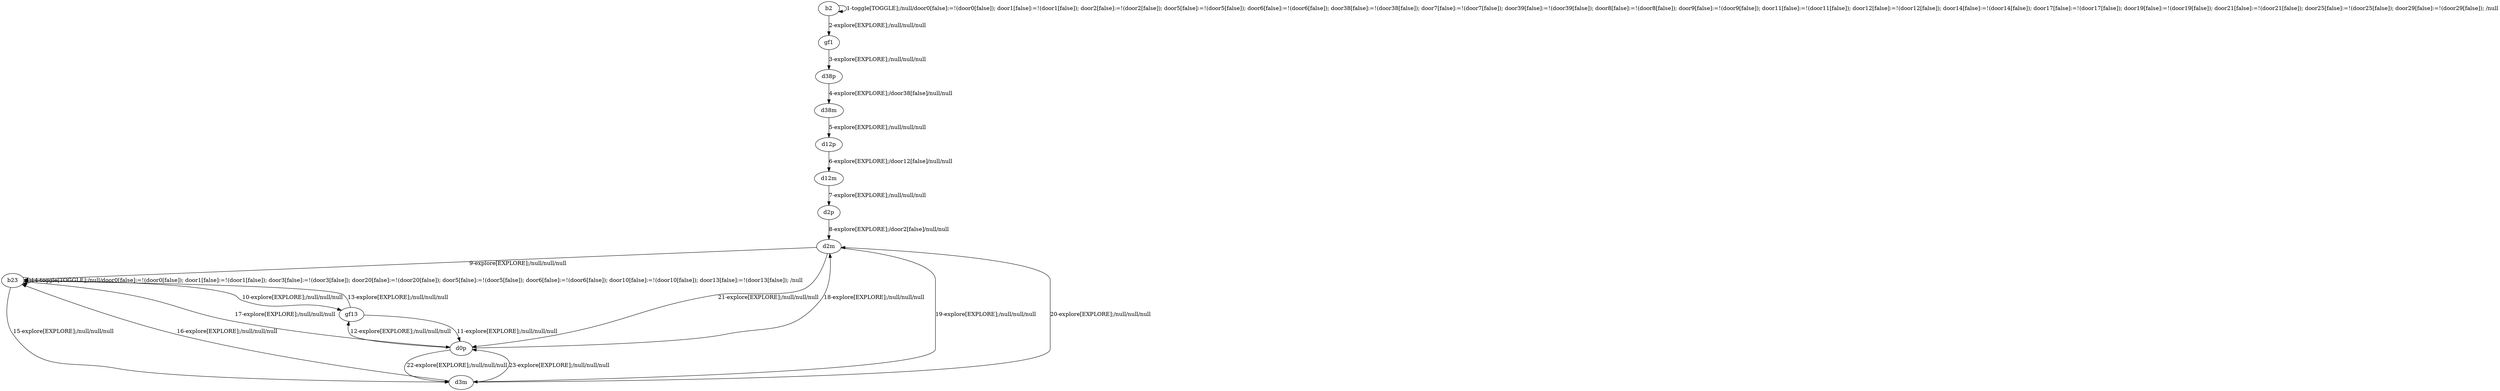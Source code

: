 # Total number of goals covered by this test: 7
# d0p --> gf13
# d3m --> d2m
# b23 --> gf13
# gf13 --> b23
# gf13 --> d0p
# d0p --> d2m
# b23 --> d0p

digraph g {
"b2" -> "b2" [label = "1-toggle[TOGGLE];/null/door0[false]:=!(door0[false]); door1[false]:=!(door1[false]); door2[false]:=!(door2[false]); door5[false]:=!(door5[false]); door6[false]:=!(door6[false]); door38[false]:=!(door38[false]); door7[false]:=!(door7[false]); door39[false]:=!(door39[false]); door8[false]:=!(door8[false]); door9[false]:=!(door9[false]); door11[false]:=!(door11[false]); door12[false]:=!(door12[false]); door14[false]:=!(door14[false]); door17[false]:=!(door17[false]); door19[false]:=!(door19[false]); door21[false]:=!(door21[false]); door25[false]:=!(door25[false]); door29[false]:=!(door29[false]); /null"];
"b2" -> "gf1" [label = "2-explore[EXPLORE];/null/null/null"];
"gf1" -> "d38p" [label = "3-explore[EXPLORE];/null/null/null"];
"d38p" -> "d38m" [label = "4-explore[EXPLORE];/door38[false]/null/null"];
"d38m" -> "d12p" [label = "5-explore[EXPLORE];/null/null/null"];
"d12p" -> "d12m" [label = "6-explore[EXPLORE];/door12[false]/null/null"];
"d12m" -> "d2p" [label = "7-explore[EXPLORE];/null/null/null"];
"d2p" -> "d2m" [label = "8-explore[EXPLORE];/door2[false]/null/null"];
"d2m" -> "b23" [label = "9-explore[EXPLORE];/null/null/null"];
"b23" -> "gf13" [label = "10-explore[EXPLORE];/null/null/null"];
"gf13" -> "d0p" [label = "11-explore[EXPLORE];/null/null/null"];
"d0p" -> "gf13" [label = "12-explore[EXPLORE];/null/null/null"];
"gf13" -> "b23" [label = "13-explore[EXPLORE];/null/null/null"];
"b23" -> "b23" [label = "14-toggle[TOGGLE];/null/door0[false]:=!(door0[false]); door1[false]:=!(door1[false]); door3[false]:=!(door3[false]); door20[false]:=!(door20[false]); door5[false]:=!(door5[false]); door6[false]:=!(door6[false]); door10[false]:=!(door10[false]); door13[false]:=!(door13[false]); /null"];
"b23" -> "d3m" [label = "15-explore[EXPLORE];/null/null/null"];
"d3m" -> "b23" [label = "16-explore[EXPLORE];/null/null/null"];
"b23" -> "d0p" [label = "17-explore[EXPLORE];/null/null/null"];
"d0p" -> "d2m" [label = "18-explore[EXPLORE];/null/null/null"];
"d2m" -> "d3m" [label = "19-explore[EXPLORE];/null/null/null"];
"d3m" -> "d2m" [label = "20-explore[EXPLORE];/null/null/null"];
"d2m" -> "d0p" [label = "21-explore[EXPLORE];/null/null/null"];
"d0p" -> "d3m" [label = "22-explore[EXPLORE];/null/null/null"];
"d3m" -> "d0p" [label = "23-explore[EXPLORE];/null/null/null"];
}